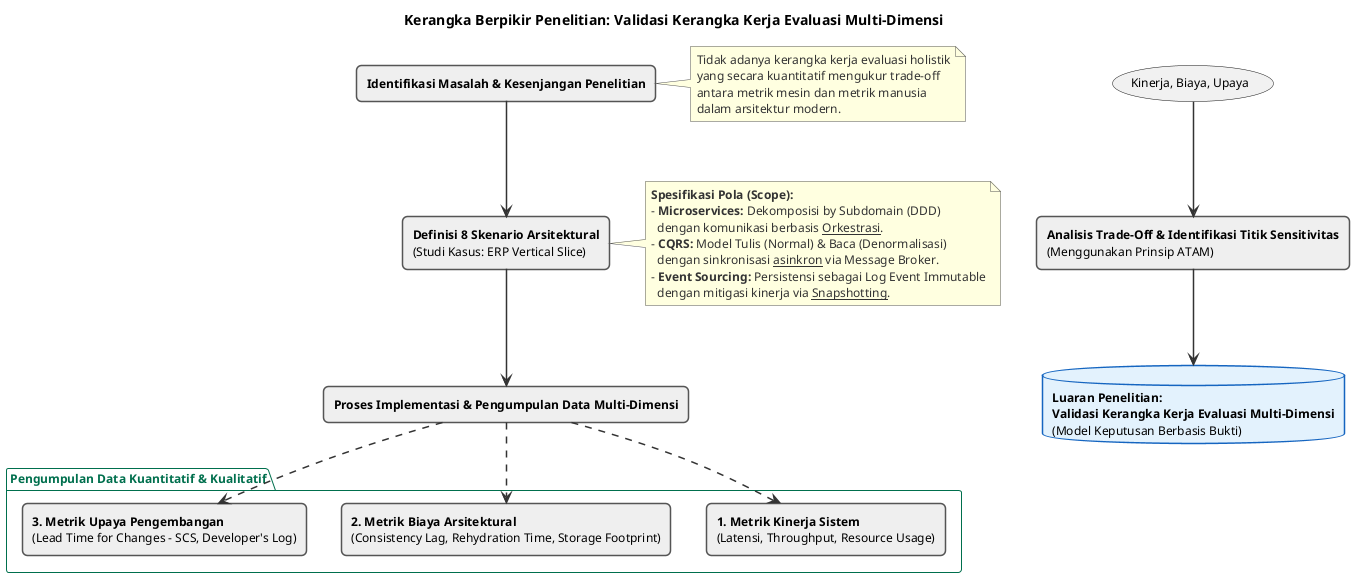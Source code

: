 @startuml
skinparam defaultFontName "Inter, Helvetica"
skinparam defaultFontSize 12
skinparam rectangle {
    backgroundColor #EFEFEF
    borderColor #555555
    borderThickness 1.5
    shadowing false
    padding 15
    roundCorner 10
}
skinparam package {
    backgroundColor #FFFFFF
    borderColor #006F4D
    borderThickness 1
    fontColor #006F4D
    stereotypeFontColor #006F4D
}
skinparam note {
    backgroundColor #FFFFE0
    borderColor #555555
    fontColor #333333
}
skinparam database {
    backgroundColor #E3F2FD
    borderColor #1565C0
    borderThickness 1.5
}
skinparam arrow {
    color #333333
    thickness 1.5
}

' Title
title Kerangka Berpikir Penelitian: Validasi Kerangka Kerja Evaluasi Multi-Dimensi

' Diagram Content
top to bottom direction

rectangle "<b>Identifikasi Masalah & Kesenjangan Penelitian</b>" as Masalah
note right of Masalah
  Tidak adanya kerangka kerja evaluasi holistik
  yang secara kuantitatif mengukur trade-off
  antara metrik mesin dan metrik manusia
  dalam arsitektur modern.
end note

rectangle "<b>Definisi 8 Skenario Arsitektural</b>\n(Studi Kasus: ERP Vertical Slice)" as Skenario
note right of Skenario
  <b>Spesifikasi Pola (Scope):</b>
  - <b>Microservices:</b> Dekomposisi by Subdomain (DDD)
    dengan komunikasi berbasis <u>Orkestrasi</u>.
  - <b>CQRS:</b> Model Tulis (Normal) & Baca (Denormalisasi)
    dengan sinkronisasi <u>asinkron</u> via Message Broker.
  - <b>Event Sourcing:</b> Persistensi sebagai Log Event Immutable
    dengan mitigasi kinerja via <u>Snapshotting</u>.
end note


rectangle "<b>Proses Implementasi & Pengumpulan Data Multi-Dimensi</b>" as Proses

package "Pengumpulan Data Kuantitatif & Kualitatif" {
  rectangle "<b>1. Metrik Kinerja Sistem</b>\n(Latensi, Throughput, Resource Usage)" as Kinerja
  rectangle "<b>2. Metrik Biaya Arsitektural</b>\n(Consistency Lag, Rehydration Time, Storage Footprint)" as Biaya
  rectangle "<b>3. Metrik Upaya Pengembangan</b>\n(Lead Time for Changes - SCS, Developer's Log)" as Upaya
}

rectangle "<b>Analisis Trade-Off & Identifikasi Titik Sensitivitas</b>\n(Menggunakan Prinsip ATAM)" as Analisis

database "<b>Luaran Penelitian:</b>\n<b>Validasi Kerangka Kerja Evaluasi Multi-Dimensi</b>\n(Model Keputusan Berbasis Bukti)" as KerangkaKerja


' Connections
Masalah --> Skenario
Skenario --> Proses
Proses ..> Kinerja
Proses ..> Biaya
Proses ..> Upaya
(Kinerja, Biaya, Upaya) --> Analisis
Analisis --> KerangkaKerja

@enduml
